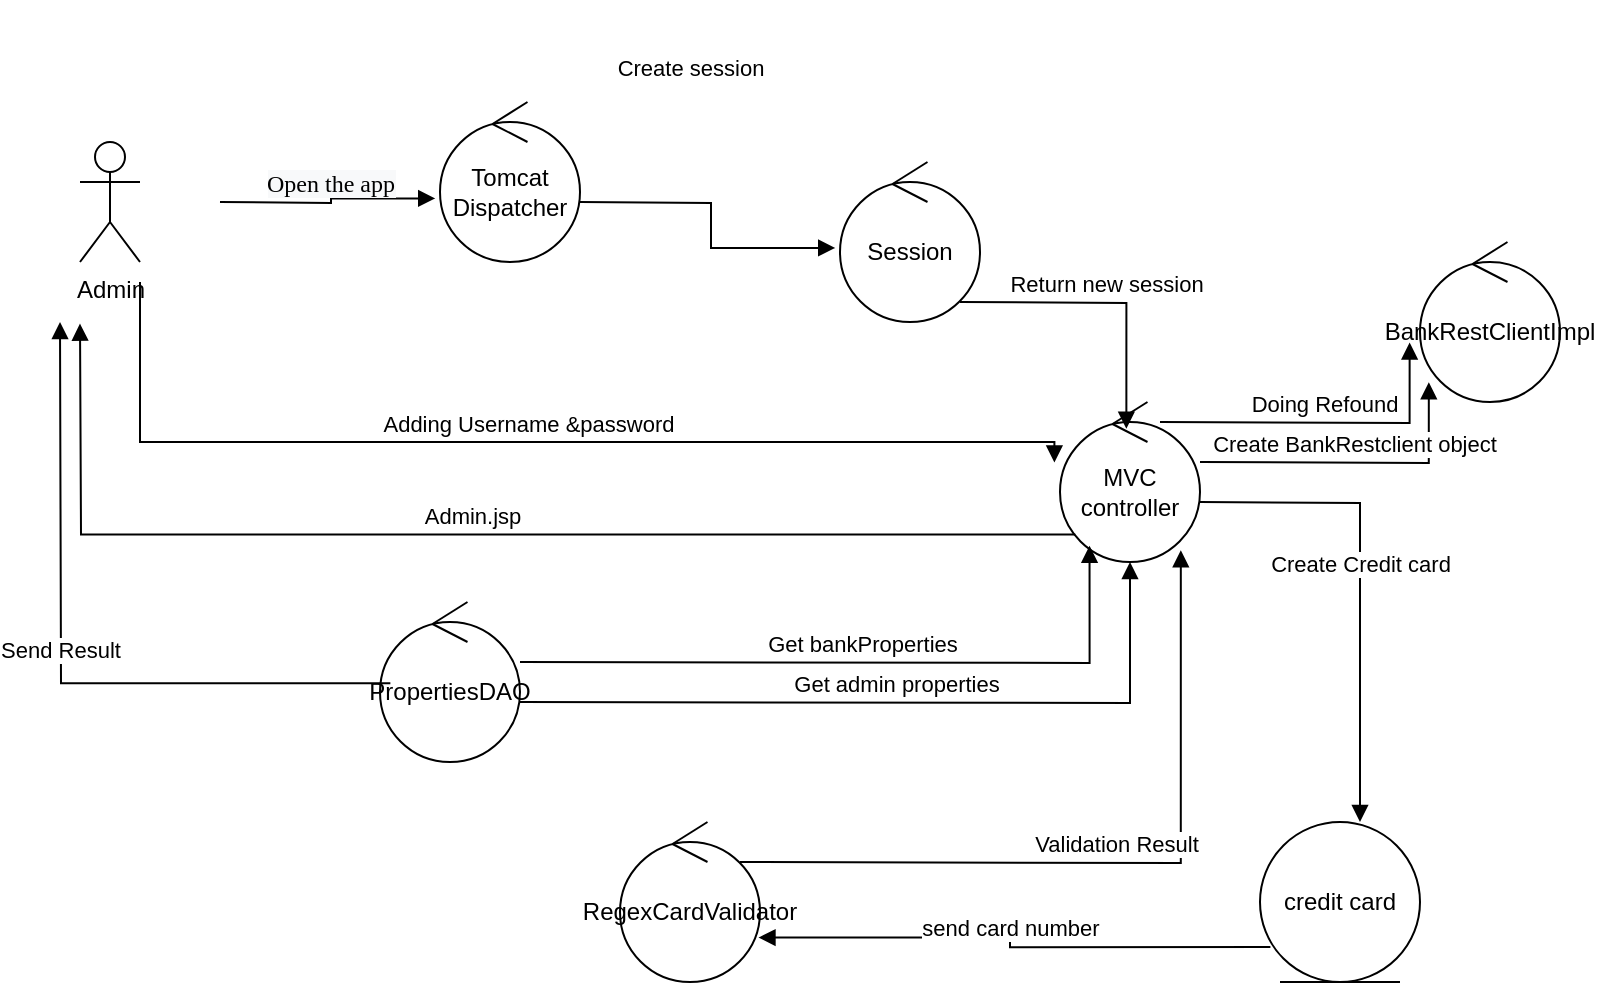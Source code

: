 <mxfile version="15.4.0" type="device"><diagram id="UGOw6GacITt2w9GzwSzd" name="Page-1"><mxGraphModel dx="1024" dy="592" grid="1" gridSize="10" guides="1" tooltips="1" connect="1" arrows="1" fold="1" page="1" pageScale="1" pageWidth="850" pageHeight="1100" math="0" shadow="0"><root><mxCell id="0"/><mxCell id="1" parent="0"/><mxCell id="cfzNjPhuYdtZEmnSWprG-1" value="Admin" style="shape=umlActor;verticalLabelPosition=bottom;verticalAlign=top;html=1;" vertex="1" parent="1"><mxGeometry x="80" y="80" width="30" height="60" as="geometry"/></mxCell><mxCell id="cfzNjPhuYdtZEmnSWprG-2" value="Tomcat Dispatcher" style="ellipse;shape=umlControl;whiteSpace=wrap;html=1;" vertex="1" parent="1"><mxGeometry x="260" y="60" width="70" height="80" as="geometry"/></mxCell><mxCell id="cfzNjPhuYdtZEmnSWprG-3" value="Session" style="ellipse;shape=umlControl;whiteSpace=wrap;html=1;" vertex="1" parent="1"><mxGeometry x="460" y="90" width="70" height="80" as="geometry"/></mxCell><mxCell id="cfzNjPhuYdtZEmnSWprG-4" value="MVC controller" style="ellipse;shape=umlControl;whiteSpace=wrap;html=1;" vertex="1" parent="1"><mxGeometry x="570" y="210" width="70" height="80" as="geometry"/></mxCell><mxCell id="cfzNjPhuYdtZEmnSWprG-5" value="PropertiesDAO" style="ellipse;shape=umlControl;whiteSpace=wrap;html=1;" vertex="1" parent="1"><mxGeometry x="230" y="310" width="70" height="80" as="geometry"/></mxCell><mxCell id="cfzNjPhuYdtZEmnSWprG-6" value="&lt;span style=&quot;font-family: &amp;#34;verdana&amp;#34; ; font-size: 12px ; background-color: rgb(248 , 249 , 250)&quot;&gt;Open the app&lt;/span&gt;" style="html=1;verticalAlign=bottom;endArrow=block;rounded=0;edgeStyle=orthogonalEdgeStyle;entryX=-0.034;entryY=0.603;entryDx=0;entryDy=0;entryPerimeter=0;" edge="1" parent="1" target="cfzNjPhuYdtZEmnSWprG-2"><mxGeometry width="80" relative="1" as="geometry"><mxPoint x="150" y="110" as="sourcePoint"/><mxPoint x="230" y="110" as="targetPoint"/></mxGeometry></mxCell><mxCell id="cfzNjPhuYdtZEmnSWprG-7" value="&lt;br&gt;&lt;br&gt;&lt;span style=&quot;color: rgb(0 , 0 , 0) ; font-family: &amp;#34;helvetica&amp;#34; ; font-size: 11px ; font-style: normal ; font-weight: 400 ; letter-spacing: normal ; text-align: center ; text-indent: 0px ; text-transform: none ; word-spacing: 0px ; background-color: rgb(255 , 255 , 255) ; display: inline ; float: none&quot;&gt;Create session&lt;br&gt;&lt;/span&gt;&lt;br&gt;" style="html=1;verticalAlign=bottom;endArrow=block;rounded=0;edgeStyle=orthogonalEdgeStyle;entryX=-0.034;entryY=0.537;entryDx=0;entryDy=0;entryPerimeter=0;" edge="1" parent="1" target="cfzNjPhuYdtZEmnSWprG-3"><mxGeometry x="-0.137" y="25" width="80" relative="1" as="geometry"><mxPoint x="330" y="110" as="sourcePoint"/><mxPoint x="410" y="110" as="targetPoint"/><mxPoint x="-10" y="-20" as="offset"/></mxGeometry></mxCell><mxCell id="cfzNjPhuYdtZEmnSWprG-8" value="Return new session&lt;br&gt;" style="html=1;verticalAlign=bottom;endArrow=block;rounded=0;edgeStyle=orthogonalEdgeStyle;entryX=0.474;entryY=0.167;entryDx=0;entryDy=0;entryPerimeter=0;" edge="1" parent="1" target="cfzNjPhuYdtZEmnSWprG-4"><mxGeometry width="80" relative="1" as="geometry"><mxPoint x="520" y="160" as="sourcePoint"/><mxPoint x="600" y="160" as="targetPoint"/></mxGeometry></mxCell><mxCell id="cfzNjPhuYdtZEmnSWprG-9" value="Admin.jsp" style="html=1;verticalAlign=bottom;endArrow=block;rounded=0;edgeStyle=orthogonalEdgeStyle;exitX=0.109;exitY=0.828;exitDx=0;exitDy=0;exitPerimeter=0;" edge="1" parent="1" source="cfzNjPhuYdtZEmnSWprG-4"><mxGeometry width="80" relative="1" as="geometry"><mxPoint x="630" y="289" as="sourcePoint"/><mxPoint x="80" y="170.8" as="targetPoint"/></mxGeometry></mxCell><mxCell id="cfzNjPhuYdtZEmnSWprG-10" value="Adding Username &amp;amp;password" style="html=1;verticalAlign=bottom;endArrow=block;rounded=0;edgeStyle=orthogonalEdgeStyle;entryX=-0.04;entryY=0.378;entryDx=0;entryDy=0;entryPerimeter=0;" edge="1" parent="1" target="cfzNjPhuYdtZEmnSWprG-4"><mxGeometry width="80" relative="1" as="geometry"><mxPoint x="110" y="150" as="sourcePoint"/><mxPoint x="190" y="150" as="targetPoint"/><Array as="points"><mxPoint x="110" y="230"/><mxPoint x="567" y="230"/></Array></mxGeometry></mxCell><mxCell id="cfzNjPhuYdtZEmnSWprG-11" value="Get admin properties" style="html=1;verticalAlign=bottom;endArrow=block;rounded=0;edgeStyle=orthogonalEdgeStyle;" edge="1" parent="1" target="cfzNjPhuYdtZEmnSWprG-4"><mxGeometry width="80" relative="1" as="geometry"><mxPoint x="300" y="360" as="sourcePoint"/><mxPoint x="380" y="360" as="targetPoint"/></mxGeometry></mxCell><mxCell id="cfzNjPhuYdtZEmnSWprG-12" value="Send Result" style="html=1;verticalAlign=bottom;endArrow=block;rounded=0;edgeStyle=orthogonalEdgeStyle;exitX=0.074;exitY=0.508;exitDx=0;exitDy=0;exitPerimeter=0;" edge="1" parent="1" source="cfzNjPhuYdtZEmnSWprG-5"><mxGeometry width="80" relative="1" as="geometry"><mxPoint x="150" y="350" as="sourcePoint"/><mxPoint x="70" y="170" as="targetPoint"/></mxGeometry></mxCell><mxCell id="cfzNjPhuYdtZEmnSWprG-14" value="credit card&lt;br&gt;" style="ellipse;shape=umlEntity;whiteSpace=wrap;html=1;" vertex="1" parent="1"><mxGeometry x="670" y="420" width="80" height="80" as="geometry"/></mxCell><mxCell id="cfzNjPhuYdtZEmnSWprG-15" value="RegexCardValidator" style="ellipse;shape=umlControl;whiteSpace=wrap;html=1;" vertex="1" parent="1"><mxGeometry x="350" y="420" width="70" height="80" as="geometry"/></mxCell><mxCell id="cfzNjPhuYdtZEmnSWprG-16" value="Create Credit card" style="html=1;verticalAlign=bottom;endArrow=block;rounded=0;edgeStyle=orthogonalEdgeStyle;entryX=0.625;entryY=0;entryDx=0;entryDy=0;entryPerimeter=0;" edge="1" parent="1" target="cfzNjPhuYdtZEmnSWprG-14"><mxGeometry width="80" relative="1" as="geometry"><mxPoint x="640" y="260" as="sourcePoint"/><mxPoint x="720" y="260" as="targetPoint"/></mxGeometry></mxCell><mxCell id="cfzNjPhuYdtZEmnSWprG-17" value="send card number" style="html=1;verticalAlign=bottom;endArrow=block;rounded=0;edgeStyle=orthogonalEdgeStyle;entryX=0.989;entryY=0.722;entryDx=0;entryDy=0;entryPerimeter=0;exitX=0.065;exitY=0.782;exitDx=0;exitDy=0;exitPerimeter=0;" edge="1" parent="1" source="cfzNjPhuYdtZEmnSWprG-14" target="cfzNjPhuYdtZEmnSWprG-15"><mxGeometry width="80" relative="1" as="geometry"><mxPoint x="560" y="480" as="sourcePoint"/><mxPoint x="640" y="480" as="targetPoint"/></mxGeometry></mxCell><mxCell id="cfzNjPhuYdtZEmnSWprG-18" value="Validation Result" style="html=1;verticalAlign=bottom;endArrow=block;rounded=0;edgeStyle=orthogonalEdgeStyle;entryX=0.863;entryY=0.927;entryDx=0;entryDy=0;entryPerimeter=0;" edge="1" parent="1" target="cfzNjPhuYdtZEmnSWprG-4"><mxGeometry width="80" relative="1" as="geometry"><mxPoint x="410" y="440" as="sourcePoint"/><mxPoint x="490" y="440" as="targetPoint"/></mxGeometry></mxCell><mxCell id="cfzNjPhuYdtZEmnSWprG-19" value="BankRestClientImpl" style="ellipse;shape=umlControl;whiteSpace=wrap;html=1;" vertex="1" parent="1"><mxGeometry x="750" y="130" width="70" height="80" as="geometry"/></mxCell><mxCell id="cfzNjPhuYdtZEmnSWprG-20" value="Create BankRestclient object" style="html=1;verticalAlign=bottom;endArrow=block;rounded=0;edgeStyle=orthogonalEdgeStyle;entryX=0.063;entryY=0.877;entryDx=0;entryDy=0;entryPerimeter=0;" edge="1" parent="1" target="cfzNjPhuYdtZEmnSWprG-19"><mxGeometry width="80" relative="1" as="geometry"><mxPoint x="640" y="240" as="sourcePoint"/><mxPoint x="720" y="240" as="targetPoint"/></mxGeometry></mxCell><mxCell id="cfzNjPhuYdtZEmnSWprG-21" value="Get bankProperties&lt;br&gt;" style="html=1;verticalAlign=bottom;endArrow=block;rounded=0;edgeStyle=orthogonalEdgeStyle;entryX=0.211;entryY=0.898;entryDx=0;entryDy=0;entryPerimeter=0;" edge="1" parent="1" target="cfzNjPhuYdtZEmnSWprG-4"><mxGeometry width="80" relative="1" as="geometry"><mxPoint x="300" y="340" as="sourcePoint"/><mxPoint x="380" y="340" as="targetPoint"/></mxGeometry></mxCell><mxCell id="cfzNjPhuYdtZEmnSWprG-22" value="Doing Refound" style="html=1;verticalAlign=bottom;endArrow=block;rounded=0;edgeStyle=orthogonalEdgeStyle;entryX=-0.074;entryY=0.628;entryDx=0;entryDy=0;entryPerimeter=0;" edge="1" parent="1" target="cfzNjPhuYdtZEmnSWprG-19"><mxGeometry width="80" relative="1" as="geometry"><mxPoint x="620" y="220" as="sourcePoint"/><mxPoint x="700" y="220" as="targetPoint"/></mxGeometry></mxCell></root></mxGraphModel></diagram></mxfile>